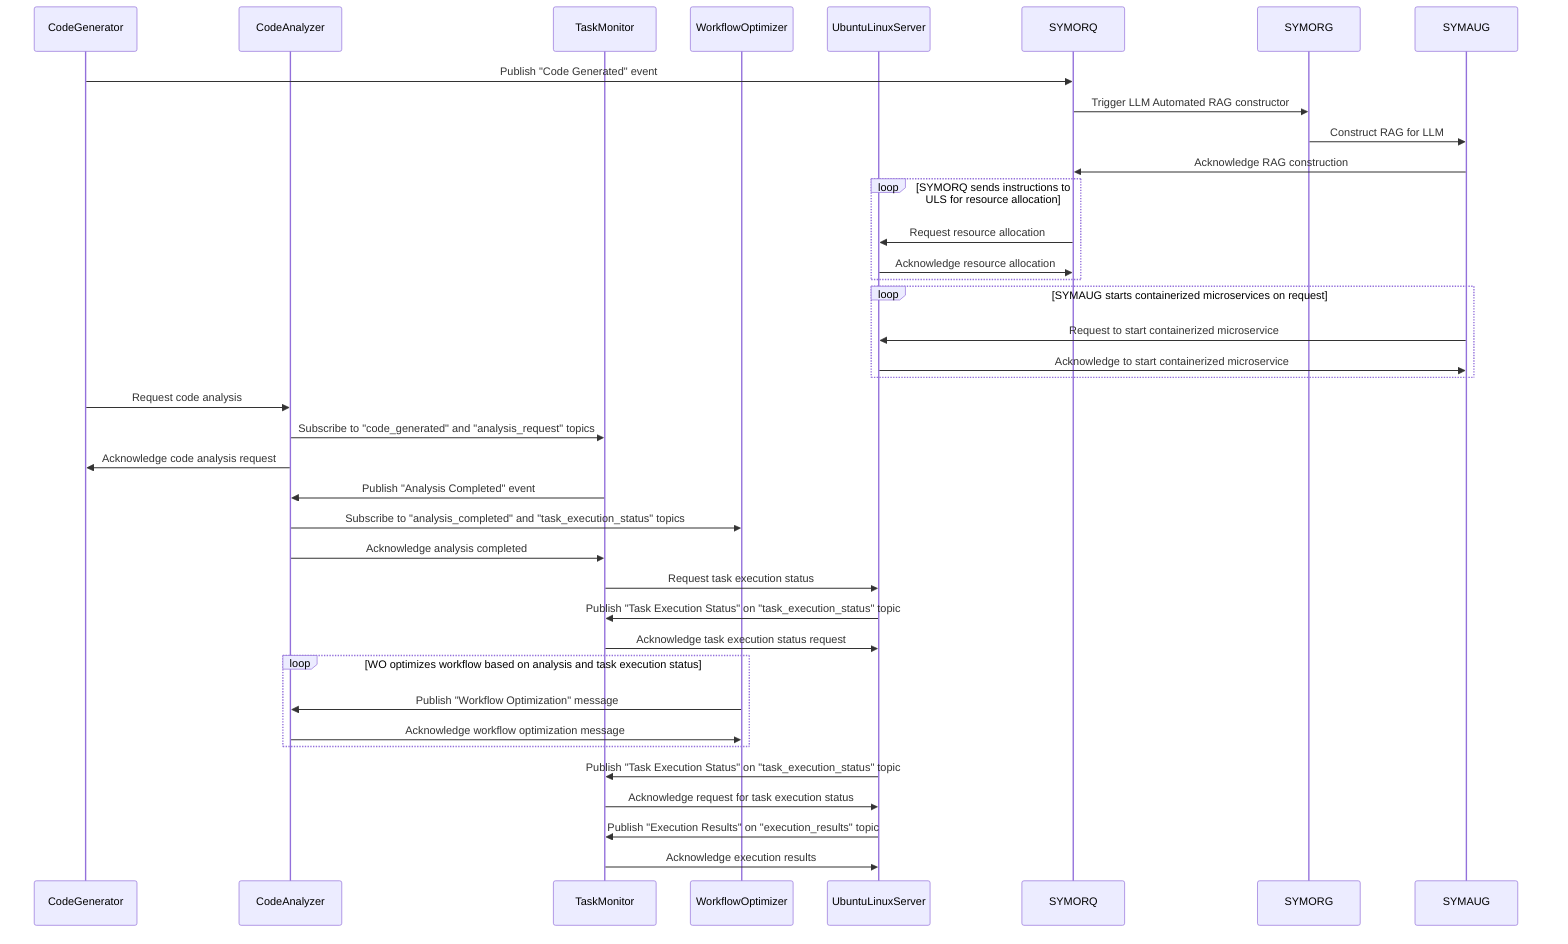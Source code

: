 sequenceDiagram
    participant CG as CodeGenerator
    participant CA as CodeAnalyzer
    participant TM as TaskMonitor
    participant WO as WorkflowOptimizer
    participant ULS as UbuntuLinuxServer
    participant SYMORQ as SYMORQ
    participant SYMORG as SYMORG
    participant SYMAUG as SYMAUG

    CG->>SYMORQ: Publish "Code Generated" event
    SYMORQ->>SYMORG: Trigger LLM Automated RAG constructor
    SYMORG->>SYMAUG: Construct RAG for LLM
    SYMAUG->>SYMORQ: Acknowledge RAG construction

    loop SYMORQ sends instructions to ULS for resource allocation
        SYMORQ->>ULS: Request resource allocation
        ULS->>SYMORQ: Acknowledge resource allocation
    end

    loop SYMAUG starts containerized microservices on request
        SYMAUG->>ULS: Request to start containerized microservice
        ULS->>SYMAUG: Acknowledge to start containerized microservice
    end

    CG->>CA: Request code analysis
    CA->>TM: Subscribe to "code_generated" and "analysis_request" topics
    CA->>CG: Acknowledge code analysis request

    TM->>CA: Publish "Analysis Completed" event
    CA->>WO: Subscribe to "analysis_completed" and "task_execution_status" topics
    CA->>TM: Acknowledge analysis completed

    TM->>ULS: Request task execution status
    ULS->>TM: Publish "Task Execution Status" on "task_execution_status" topic
    TM->>ULS: Acknowledge task execution status request

    loop WO optimizes workflow based on analysis and task execution status
        WO->>CA: Publish "Workflow Optimization" message
        CA->>WO: Acknowledge workflow optimization message
    end

    ULS->>TM: Publish "Task Execution Status" on "task_execution_status" topic
    TM->>ULS: Acknowledge request for task execution status

    ULS->>TM: Publish "Execution Results" on "execution_results" topic
    TM->>ULS: Acknowledge execution results